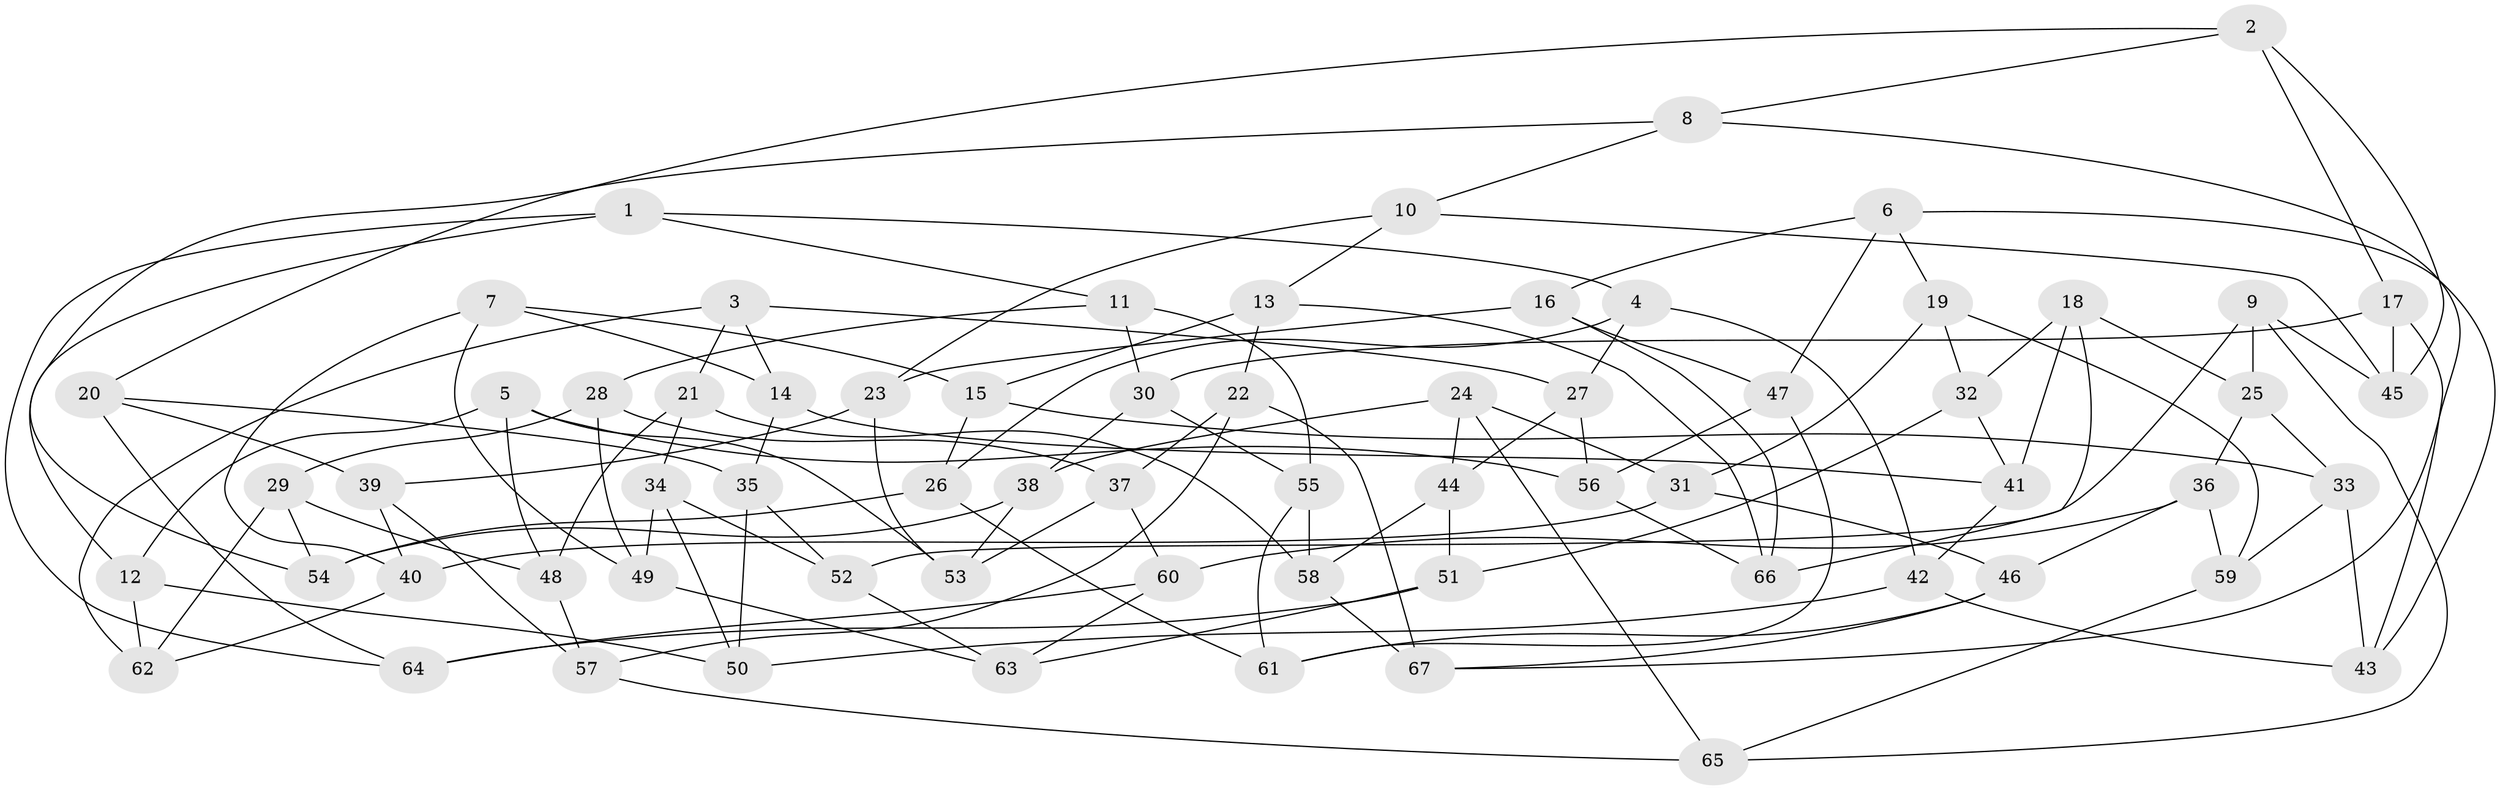 // coarse degree distribution, {8: 0.030303030303030304, 4: 0.5454545454545454, 5: 0.06060606060606061, 3: 0.09090909090909091, 7: 0.06060606060606061, 2: 0.030303030303030304, 6: 0.15151515151515152, 9: 0.030303030303030304}
// Generated by graph-tools (version 1.1) at 2025/03/03/04/25 22:03:10]
// undirected, 67 vertices, 134 edges
graph export_dot {
graph [start="1"]
  node [color=gray90,style=filled];
  1;
  2;
  3;
  4;
  5;
  6;
  7;
  8;
  9;
  10;
  11;
  12;
  13;
  14;
  15;
  16;
  17;
  18;
  19;
  20;
  21;
  22;
  23;
  24;
  25;
  26;
  27;
  28;
  29;
  30;
  31;
  32;
  33;
  34;
  35;
  36;
  37;
  38;
  39;
  40;
  41;
  42;
  43;
  44;
  45;
  46;
  47;
  48;
  49;
  50;
  51;
  52;
  53;
  54;
  55;
  56;
  57;
  58;
  59;
  60;
  61;
  62;
  63;
  64;
  65;
  66;
  67;
  1 -- 12;
  1 -- 4;
  1 -- 64;
  1 -- 11;
  2 -- 45;
  2 -- 8;
  2 -- 17;
  2 -- 20;
  3 -- 27;
  3 -- 14;
  3 -- 62;
  3 -- 21;
  4 -- 27;
  4 -- 42;
  4 -- 26;
  5 -- 53;
  5 -- 12;
  5 -- 56;
  5 -- 48;
  6 -- 43;
  6 -- 47;
  6 -- 19;
  6 -- 16;
  7 -- 15;
  7 -- 14;
  7 -- 40;
  7 -- 49;
  8 -- 67;
  8 -- 54;
  8 -- 10;
  9 -- 52;
  9 -- 45;
  9 -- 65;
  9 -- 25;
  10 -- 23;
  10 -- 45;
  10 -- 13;
  11 -- 30;
  11 -- 28;
  11 -- 55;
  12 -- 62;
  12 -- 50;
  13 -- 15;
  13 -- 22;
  13 -- 66;
  14 -- 41;
  14 -- 35;
  15 -- 26;
  15 -- 33;
  16 -- 47;
  16 -- 66;
  16 -- 23;
  17 -- 43;
  17 -- 30;
  17 -- 45;
  18 -- 32;
  18 -- 25;
  18 -- 41;
  18 -- 66;
  19 -- 31;
  19 -- 32;
  19 -- 59;
  20 -- 35;
  20 -- 64;
  20 -- 39;
  21 -- 48;
  21 -- 34;
  21 -- 58;
  22 -- 67;
  22 -- 37;
  22 -- 57;
  23 -- 39;
  23 -- 53;
  24 -- 44;
  24 -- 65;
  24 -- 38;
  24 -- 31;
  25 -- 36;
  25 -- 33;
  26 -- 61;
  26 -- 54;
  27 -- 56;
  27 -- 44;
  28 -- 37;
  28 -- 29;
  28 -- 49;
  29 -- 54;
  29 -- 48;
  29 -- 62;
  30 -- 55;
  30 -- 38;
  31 -- 40;
  31 -- 46;
  32 -- 41;
  32 -- 51;
  33 -- 59;
  33 -- 43;
  34 -- 49;
  34 -- 52;
  34 -- 50;
  35 -- 50;
  35 -- 52;
  36 -- 59;
  36 -- 46;
  36 -- 60;
  37 -- 60;
  37 -- 53;
  38 -- 54;
  38 -- 53;
  39 -- 57;
  39 -- 40;
  40 -- 62;
  41 -- 42;
  42 -- 43;
  42 -- 50;
  44 -- 58;
  44 -- 51;
  46 -- 67;
  46 -- 61;
  47 -- 61;
  47 -- 56;
  48 -- 57;
  49 -- 63;
  51 -- 63;
  51 -- 64;
  52 -- 63;
  55 -- 58;
  55 -- 61;
  56 -- 66;
  57 -- 65;
  58 -- 67;
  59 -- 65;
  60 -- 63;
  60 -- 64;
}
